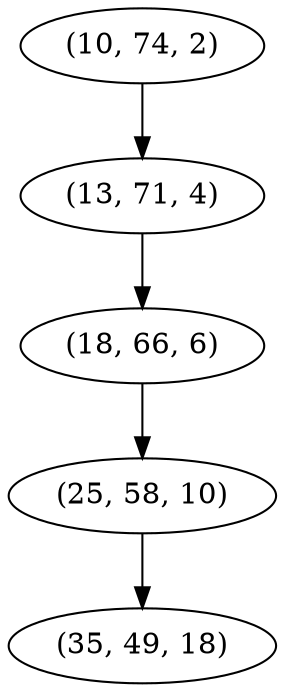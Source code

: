 digraph tree {
    "(10, 74, 2)";
    "(13, 71, 4)";
    "(18, 66, 6)";
    "(25, 58, 10)";
    "(35, 49, 18)";
    "(10, 74, 2)" -> "(13, 71, 4)";
    "(13, 71, 4)" -> "(18, 66, 6)";
    "(18, 66, 6)" -> "(25, 58, 10)";
    "(25, 58, 10)" -> "(35, 49, 18)";
}
